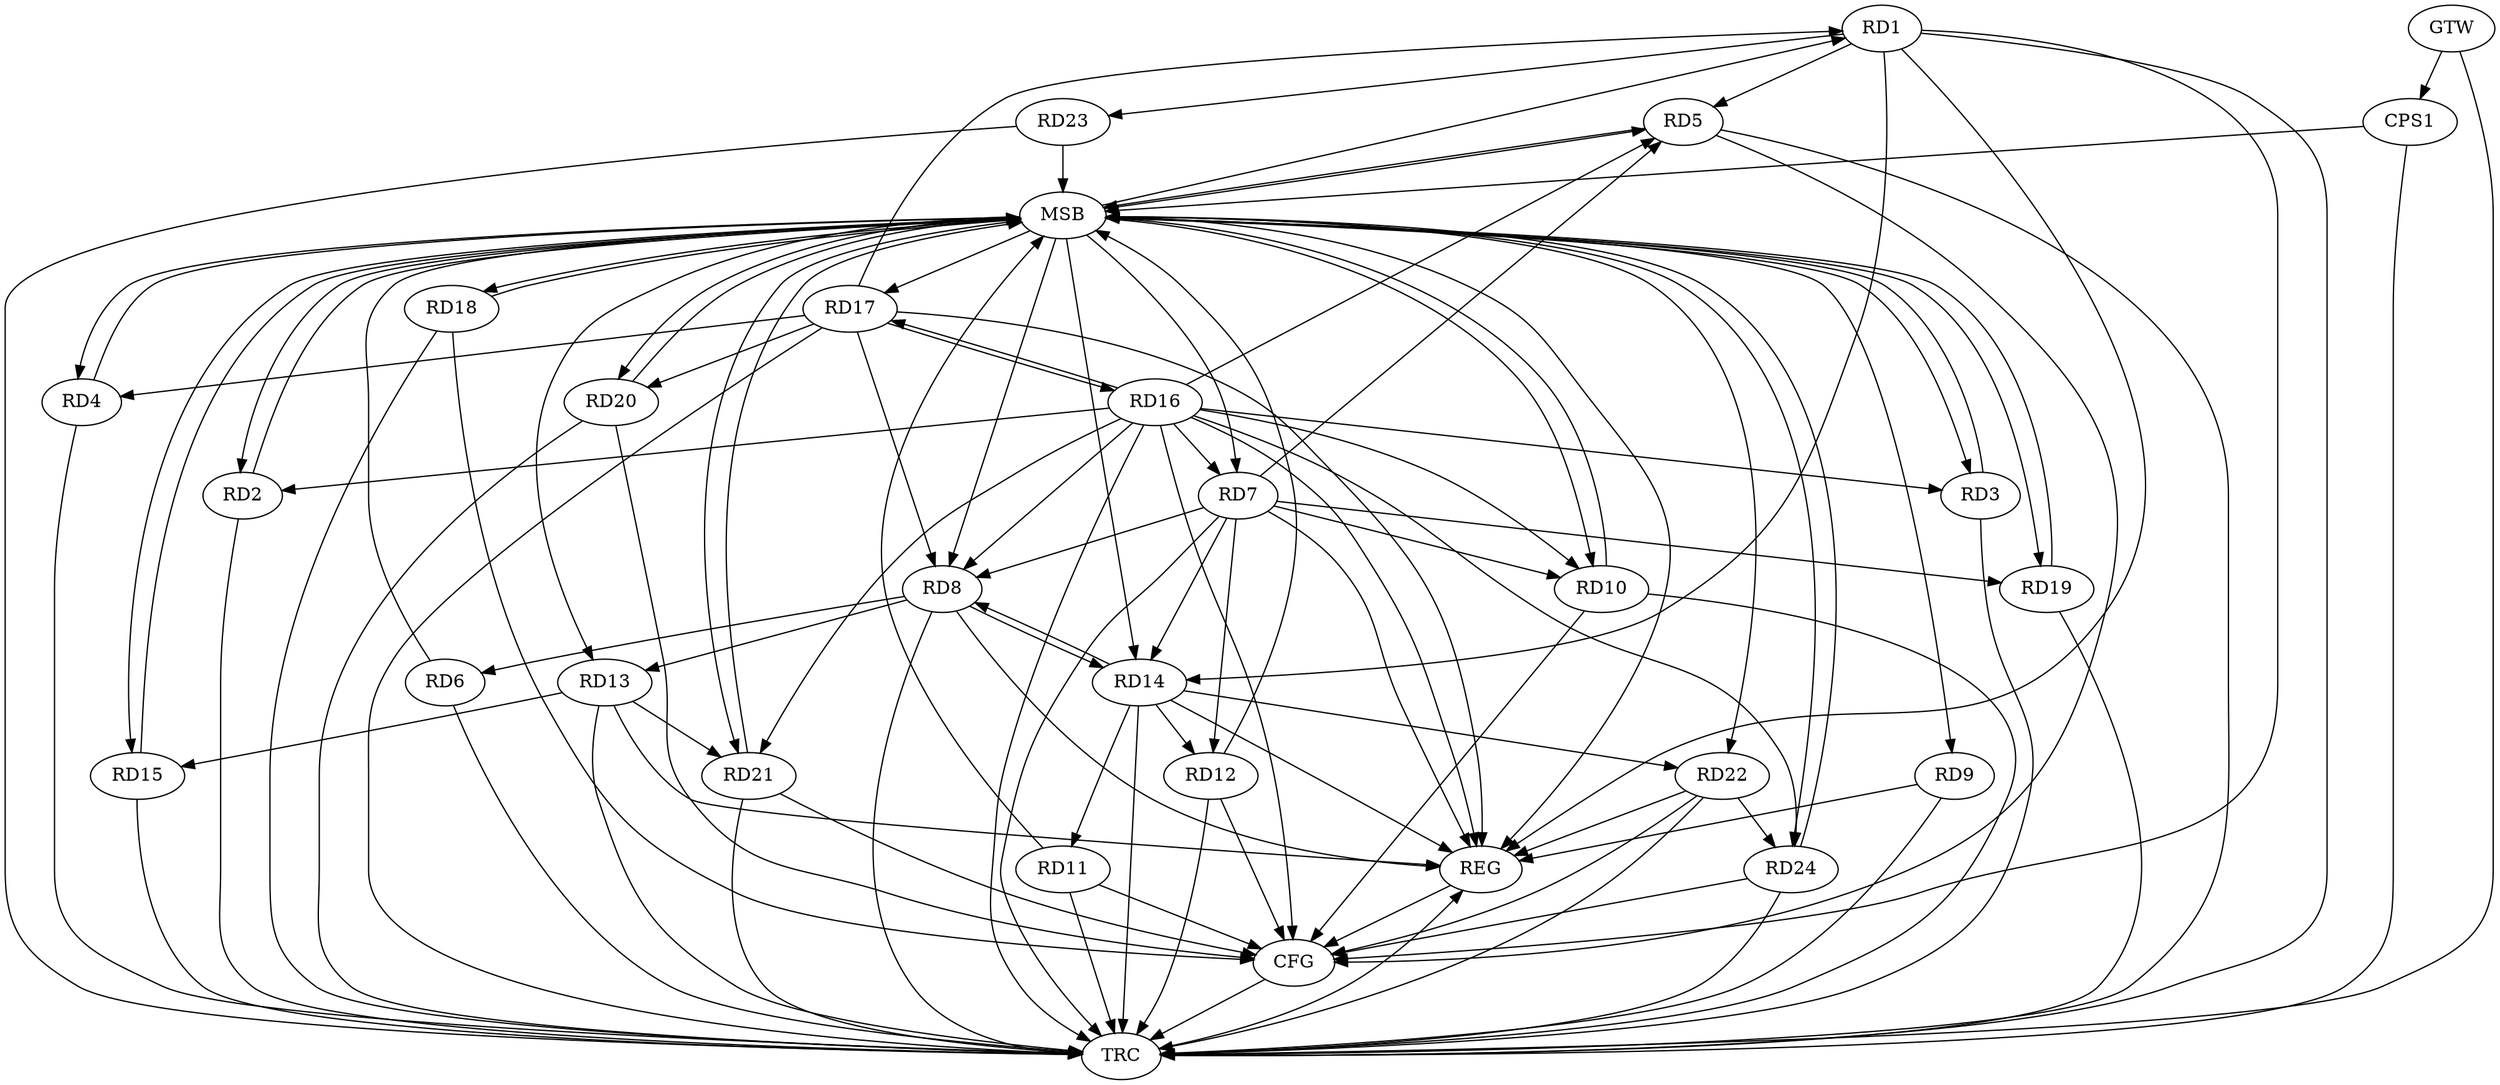 strict digraph G {
  RD1 [ label="RD1" ];
  RD2 [ label="RD2" ];
  RD3 [ label="RD3" ];
  RD4 [ label="RD4" ];
  RD5 [ label="RD5" ];
  RD6 [ label="RD6" ];
  RD7 [ label="RD7" ];
  RD8 [ label="RD8" ];
  RD9 [ label="RD9" ];
  RD10 [ label="RD10" ];
  RD11 [ label="RD11" ];
  RD12 [ label="RD12" ];
  RD13 [ label="RD13" ];
  RD14 [ label="RD14" ];
  RD15 [ label="RD15" ];
  RD16 [ label="RD16" ];
  RD17 [ label="RD17" ];
  RD18 [ label="RD18" ];
  RD19 [ label="RD19" ];
  RD20 [ label="RD20" ];
  RD21 [ label="RD21" ];
  RD22 [ label="RD22" ];
  RD23 [ label="RD23" ];
  RD24 [ label="RD24" ];
  CPS1 [ label="CPS1" ];
  GTW [ label="GTW" ];
  REG [ label="REG" ];
  MSB [ label="MSB" ];
  CFG [ label="CFG" ];
  TRC [ label="TRC" ];
  RD1 -> RD5;
  RD1 -> RD14;
  RD17 -> RD1;
  RD1 -> RD23;
  RD16 -> RD3;
  RD17 -> RD4;
  RD7 -> RD5;
  RD16 -> RD5;
  RD8 -> RD6;
  RD7 -> RD8;
  RD7 -> RD10;
  RD7 -> RD12;
  RD7 -> RD14;
  RD16 -> RD7;
  RD7 -> RD19;
  RD8 -> RD13;
  RD8 -> RD14;
  RD14 -> RD8;
  RD16 -> RD8;
  RD17 -> RD8;
  RD16 -> RD10;
  RD14 -> RD11;
  RD14 -> RD12;
  RD13 -> RD15;
  RD13 -> RD21;
  RD14 -> RD22;
  RD16 -> RD17;
  RD17 -> RD16;
  RD16 -> RD21;
  RD16 -> RD24;
  RD17 -> RD20;
  RD22 -> RD24;
  GTW -> CPS1;
  RD1 -> REG;
  RD7 -> REG;
  RD8 -> REG;
  RD9 -> REG;
  RD13 -> REG;
  RD14 -> REG;
  RD16 -> REG;
  RD17 -> REG;
  RD22 -> REG;
  RD2 -> MSB;
  MSB -> RD3;
  MSB -> RD19;
  MSB -> REG;
  RD3 -> MSB;
  MSB -> RD9;
  MSB -> RD18;
  RD4 -> MSB;
  MSB -> RD2;
  MSB -> RD7;
  MSB -> RD20;
  MSB -> RD21;
  RD5 -> MSB;
  MSB -> RD8;
  MSB -> RD24;
  RD6 -> MSB;
  MSB -> RD5;
  MSB -> RD15;
  MSB -> RD22;
  RD10 -> MSB;
  MSB -> RD4;
  RD11 -> MSB;
  RD12 -> MSB;
  MSB -> RD10;
  RD15 -> MSB;
  MSB -> RD1;
  MSB -> RD13;
  RD18 -> MSB;
  RD19 -> MSB;
  RD20 -> MSB;
  RD21 -> MSB;
  MSB -> RD17;
  RD23 -> MSB;
  MSB -> RD14;
  RD24 -> MSB;
  CPS1 -> MSB;
  RD20 -> CFG;
  RD24 -> CFG;
  RD18 -> CFG;
  RD5 -> CFG;
  RD11 -> CFG;
  RD1 -> CFG;
  RD12 -> CFG;
  RD10 -> CFG;
  RD16 -> CFG;
  RD21 -> CFG;
  RD22 -> CFG;
  REG -> CFG;
  RD1 -> TRC;
  RD2 -> TRC;
  RD3 -> TRC;
  RD4 -> TRC;
  RD5 -> TRC;
  RD6 -> TRC;
  RD7 -> TRC;
  RD8 -> TRC;
  RD9 -> TRC;
  RD10 -> TRC;
  RD11 -> TRC;
  RD12 -> TRC;
  RD13 -> TRC;
  RD14 -> TRC;
  RD15 -> TRC;
  RD16 -> TRC;
  RD17 -> TRC;
  RD18 -> TRC;
  RD19 -> TRC;
  RD20 -> TRC;
  RD21 -> TRC;
  RD22 -> TRC;
  RD23 -> TRC;
  RD24 -> TRC;
  CPS1 -> TRC;
  GTW -> TRC;
  CFG -> TRC;
  TRC -> REG;
  RD16 -> RD2;
}
